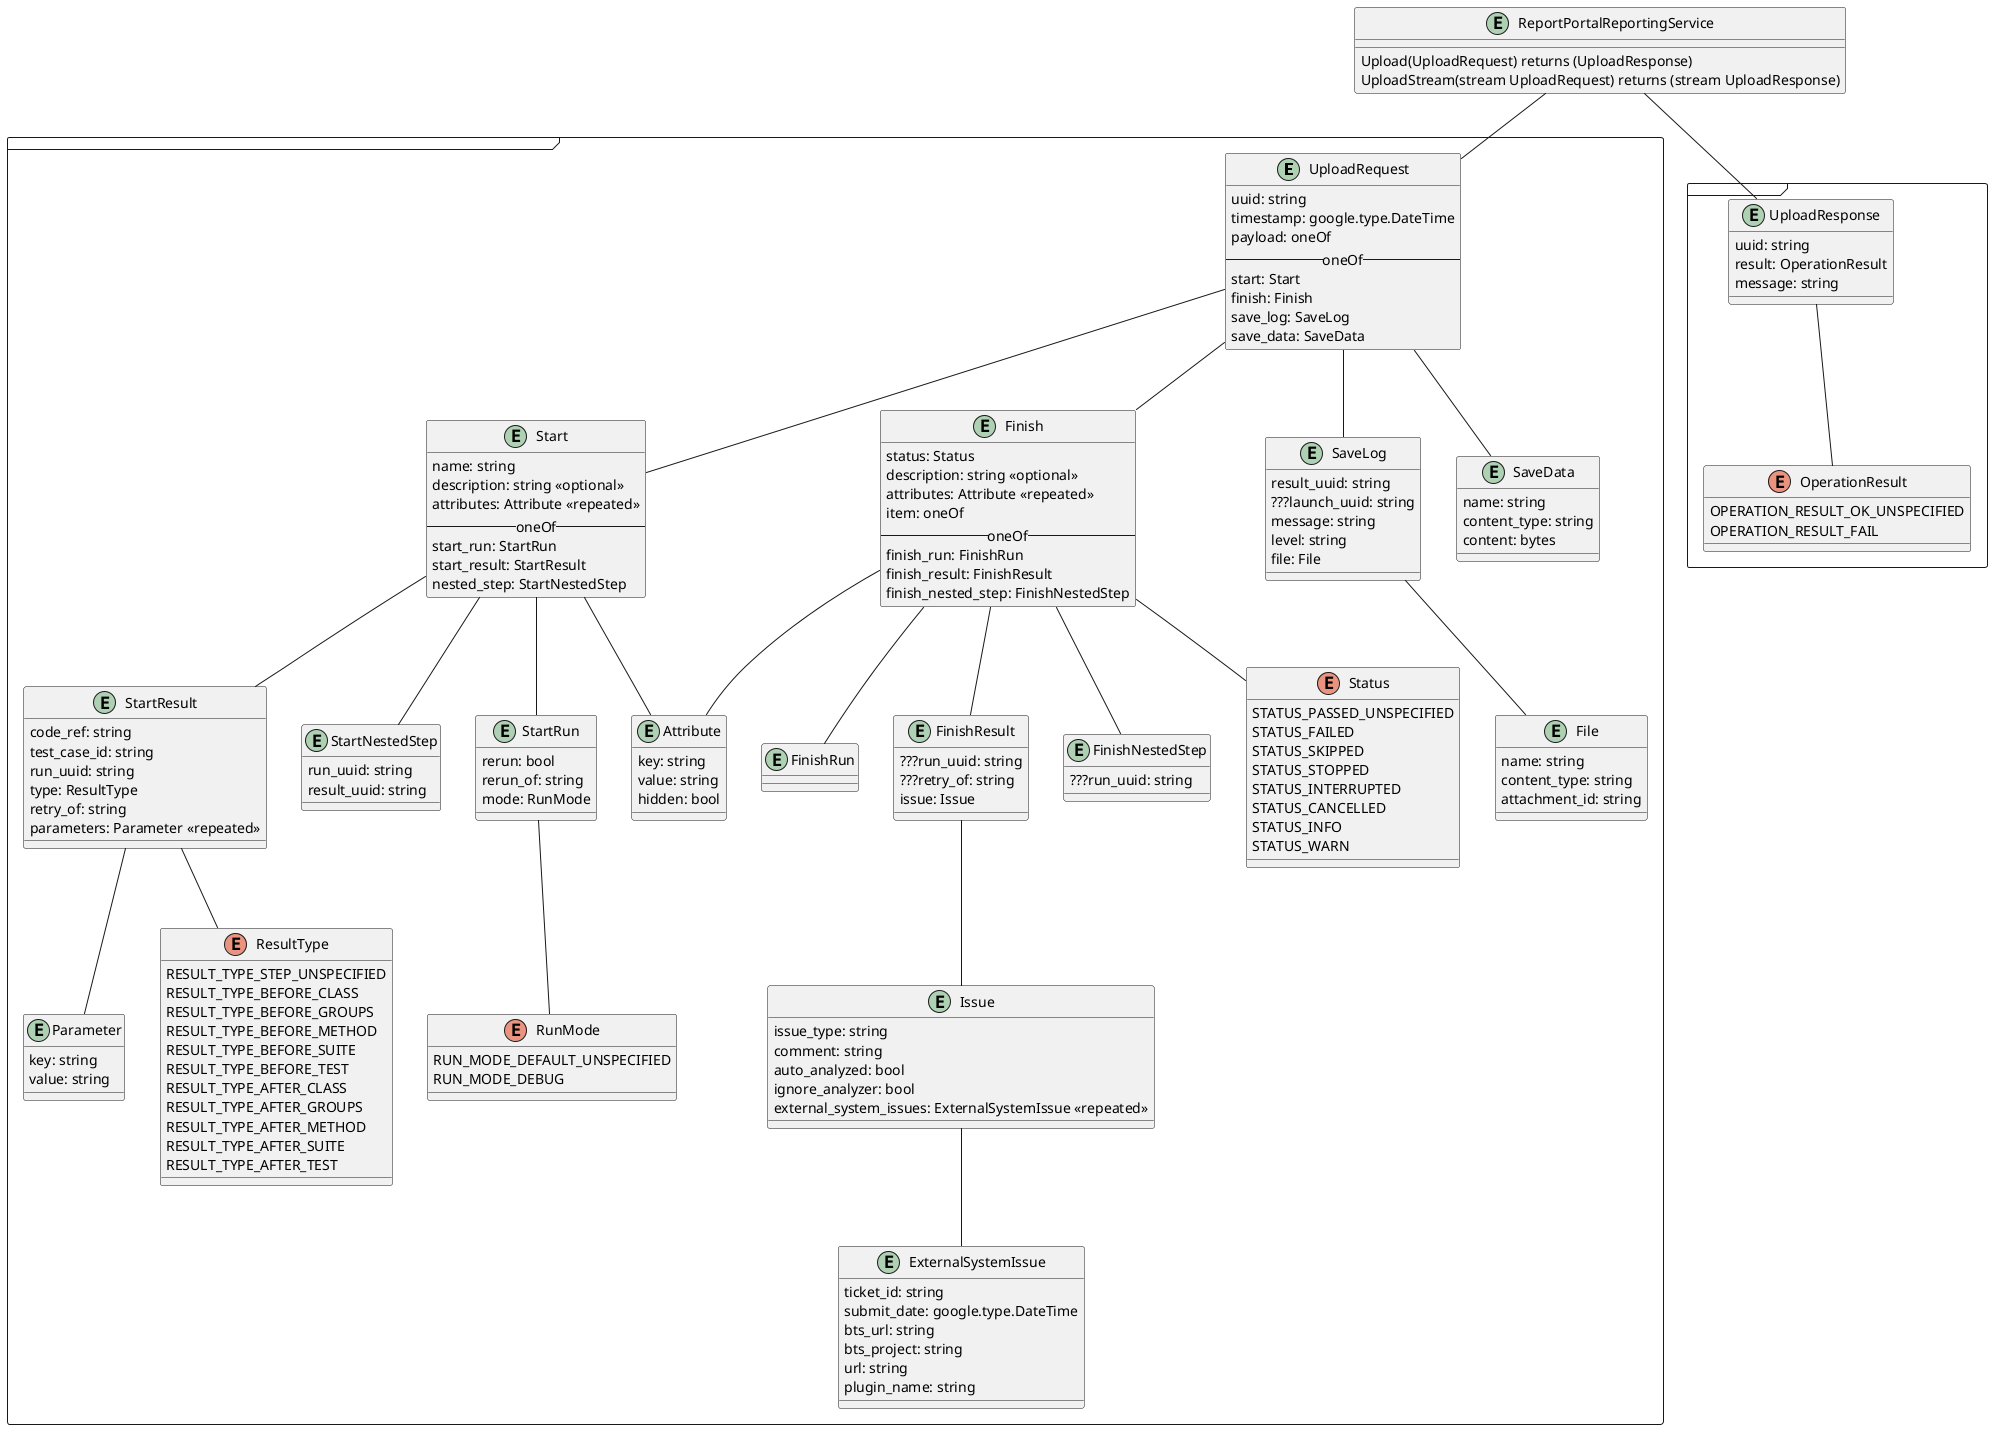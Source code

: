 @startuml

Entity ReportPortalReportingService {
  Upload(UploadRequest) returns (UploadResponse)
  UploadStream(stream UploadRequest) returns (stream UploadResponse)
}

Frame {
  Entity UploadRequest {
    uuid: string
    timestamp: google.type.DateTime
    payload: oneOf
    --oneOf--
    start: Start
    finish: Finish
    save_log: SaveLog
    save_data: SaveData
  }

  Entity Start {
    name: string
    description: string <<optional>>
    attributes: Attribute <<repeated>>
    --oneOf--
    start_run: StartRun
    start_result: StartResult
    nested_step: StartNestedStep
  }

  Entity StartResult {
    code_ref: string
    test_case_id: string
    run_uuid: string
    type: ResultType
    retry_of: string
    parameters: Parameter <<repeated>>
  }

  Entity StartNestedStep {
    run_uuid: string
    result_uuid: string
  }

  Entity StartRun {
    rerun: bool
    rerun_of: string
    mode: RunMode
  }

  Entity Finish {
    status: Status
    description: string <<optional>>
    attributes: Attribute <<repeated>>
    item: oneOf
    --oneOf--
    finish_run: FinishRun
    finish_result: FinishResult
    finish_nested_step: FinishNestedStep
  }

  Entity FinishRun {}

  Entity FinishResult {
    ???run_uuid: string
    ???retry_of: string
    issue: Issue
  }

  Entity FinishNestedStep {
    ???run_uuid: string
  }

  Entity Issue {
    issue_type: string
    comment: string
    auto_analyzed: bool
    ignore_analyzer: bool
    external_system_issues: ExternalSystemIssue <<repeated>>
  }

  Entity ExternalSystemIssue {
    ticket_id: string
    submit_date: google.type.DateTime
    bts_url: string
    bts_project: string
    url: string
    plugin_name: string
  }

  Entity SaveLog {
    result_uuid: string
    ???launch_uuid: string
    message: string
    level: string
    file: File
  }

  Entity File {
    name: string
    content_type: string
    attachment_id: string
  }

  Entity SaveData {
    name: string
    content_type: string
    content: bytes
  }

  Entity Attribute {
    key: string
    value: string
    hidden: bool
  }

  Entity Parameter {
    key: string
    value: string
  }

  enum ResultType {
    RESULT_TYPE_STEP_UNSPECIFIED
    RESULT_TYPE_BEFORE_CLASS
    RESULT_TYPE_BEFORE_GROUPS
    RESULT_TYPE_BEFORE_METHOD
    RESULT_TYPE_BEFORE_SUITE
    RESULT_TYPE_BEFORE_TEST
    RESULT_TYPE_AFTER_CLASS
    RESULT_TYPE_AFTER_GROUPS
    RESULT_TYPE_AFTER_METHOD
    RESULT_TYPE_AFTER_SUITE
    RESULT_TYPE_AFTER_TEST
  }

  enum Status {
    STATUS_PASSED_UNSPECIFIED
    STATUS_FAILED
    STATUS_SKIPPED
    STATUS_STOPPED
    STATUS_INTERRUPTED
    STATUS_CANCELLED
    STATUS_INFO
    STATUS_WARN
  }

  enum RunMode {
    RUN_MODE_DEFAULT_UNSPECIFIED
    RUN_MODE_DEBUG
  }
}

Frame {
  Entity UploadResponse {
    uuid: string
    result: OperationResult
    message: string
  }

  enum OperationResult {
    OPERATION_RESULT_OK_UNSPECIFIED
    OPERATION_RESULT_FAIL
  }
}

ReportPortalReportingService -- UploadRequest
ReportPortalReportingService -- UploadResponse

UploadRequest -- Start
UploadRequest -- Finish
UploadRequest -- SaveLog
UploadRequest -- SaveData

Start -- StartRun
Start -- StartResult
Start -- StartNestedStep
Start -- Attribute

StartRun -- RunMode

StartResult -- Parameter
StartResult -- ResultType

Finish -- FinishRun
Finish -- FinishResult
Finish -- FinishNestedStep
Finish -- Status
Finish -- Attribute

FinishResult -- Issue

Issue -- ExternalSystemIssue

SaveLog -- File

UploadResponse -- OperationResult

@enduml